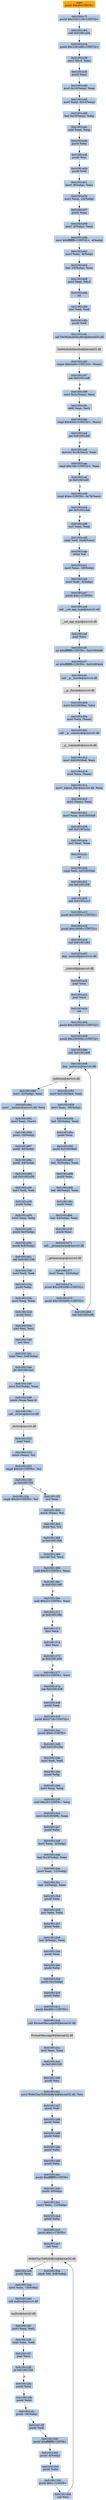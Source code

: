 digraph G {
node[shape=rectangle,style=filled,fillcolor=lightsteelblue,color=lightsteelblue]
bgcolor="transparent"
a0x01001c7dpushl_0x28UINT8[label="start\npushl $0x28<UINT8>",color="lightgrey",fillcolor="orange"];
a0x01001c7fpushl_0x1001118UINT32[label="0x01001c7f\npushl $0x1001118<UINT32>"];
a0x01001c84call_0x01001e34[label="0x01001c84\ncall 0x01001e34"];
a0x01001e34pushl_0x1001e86UINT32[label="0x01001e34\npushl $0x1001e86<UINT32>"];
a0x01001e39movl_fs_0_eax[label="0x01001e39\nmovl %fs:0, %eax"];
a0x01001e3fpushl_eax[label="0x01001e3f\npushl %eax"];
a0x01001e40movl_0x10esp__eax[label="0x01001e40\nmovl 0x10(%esp), %eax"];
a0x01001e44movl_ebp_0x10esp_[label="0x01001e44\nmovl %ebp, 0x10(%esp)"];
a0x01001e48leal_0x10esp__ebp[label="0x01001e48\nleal 0x10(%esp), %ebp"];
a0x01001e4csubl_eax_esp[label="0x01001e4c\nsubl %eax, %esp"];
a0x01001e4epushl_ebx[label="0x01001e4e\npushl %ebx"];
a0x01001e4fpushl_esi[label="0x01001e4f\npushl %esi"];
a0x01001e50pushl_edi[label="0x01001e50\npushl %edi"];
a0x01001e51movl__8ebp__eax[label="0x01001e51\nmovl -8(%ebp), %eax"];
a0x01001e54movl_esp__24ebp_[label="0x01001e54\nmovl %esp, -24(%ebp)"];
a0x01001e57pushl_eax[label="0x01001e57\npushl %eax"];
a0x01001e58movl__4ebp__eax[label="0x01001e58\nmovl -4(%ebp), %eax"];
a0x01001e5bmovl_0xffffffffUINT32__4ebp_[label="0x01001e5b\nmovl $0xffffffff<UINT32>, -4(%ebp)"];
a0x01001e62movl_eax__8ebp_[label="0x01001e62\nmovl %eax, -8(%ebp)"];
a0x01001e65leal__16ebp__eax[label="0x01001e65\nleal -16(%ebp), %eax"];
a0x01001e68movl_eax_fs_0[label="0x01001e68\nmovl %eax, %fs:0"];
a0x01001e6eret[label="0x01001e6e\nret"];
a0x01001c89xorl_edi_edi[label="0x01001c89\nxorl %edi, %edi"];
a0x01001c8bpushl_edi[label="0x01001c8b\npushl %edi"];
a0x01001c8ccall_GetModuleHandleA_kernel32_dll[label="0x01001c8c\ncall GetModuleHandleA@kernel32.dll"];
GetModuleHandleA_kernel32_dll[label="GetModuleHandleA@kernel32.dll",color="lightgrey",fillcolor="lightgrey"];
a0x01001c92cmpw_0x5a4dUINT16_eax_[label="0x01001c92\ncmpw $0x5a4d<UINT16>, (%eax)"];
a0x01001c97jne_0x01001cb8[label="0x01001c97\njne 0x01001cb8"];
a0x01001c99movl_0x3ceax__ecx[label="0x01001c99\nmovl 0x3c(%eax), %ecx"];
a0x01001c9caddl_eax_ecx[label="0x01001c9c\naddl %eax, %ecx"];
a0x01001c9ecmpl_0x4550UINT32_ecx_[label="0x01001c9e\ncmpl $0x4550<UINT32>, (%ecx)"];
a0x01001ca4jne_0x01001cb8[label="0x01001ca4\njne 0x01001cb8"];
a0x01001ca6movzwl_0x18ecx__eax[label="0x01001ca6\nmovzwl 0x18(%ecx), %eax"];
a0x01001caacmpl_0x10bUINT32_eax[label="0x01001caa\ncmpl $0x10b<UINT32>, %eax"];
a0x01001cafje_0x01001cd0[label="0x01001caf\nje 0x01001cd0"];
a0x01001cd0cmpl_0xeUINT8_0x74ecx_[label="0x01001cd0\ncmpl $0xe<UINT8>, 0x74(%ecx)"];
a0x01001cd4jbe_0x01001cb8[label="0x01001cd4\njbe 0x01001cb8"];
a0x01001cd6xorl_eax_eax[label="0x01001cd6\nxorl %eax, %eax"];
a0x01001cd8cmpl_edi_0xe8ecx_[label="0x01001cd8\ncmpl %edi, 0xe8(%ecx)"];
a0x01001cdesetne_al[label="0x01001cde\nsetne %al"];
a0x01001ce1movl_eax__28ebp_[label="0x01001ce1\nmovl %eax, -28(%ebp)"];
a0x01001ce4movl_edi__4ebp_[label="0x01001ce4\nmovl %edi, -4(%ebp)"];
a0x01001ce7pushl_0x1UINT8[label="0x01001ce7\npushl $0x1<UINT8>"];
a0x01001ce9call___set_app_type_msvcrt_dll[label="0x01001ce9\ncall __set_app_type@msvcrt.dll"];
a__set_app_type_msvcrt_dll[label="__set_app_type@msvcrt.dll",color="lightgrey",fillcolor="lightgrey"];
a0x01001cefpopl_ecx[label="0x01001cef\npopl %ecx"];
a0x01001cf0orl_0xffffffffUINT8_0x01005440[label="0x01001cf0\norl $0xffffffff<UINT8>, 0x01005440"];
a0x01001cf7orl_0xffffffffUINT8_0x01005444[label="0x01001cf7\norl $0xffffffff<UINT8>, 0x01005444"];
a0x01001cfecall___p__fmode_msvcrt_dll[label="0x01001cfe\ncall __p__fmode@msvcrt.dll"];
a__p__fmode_msvcrt_dll[label="__p__fmode@msvcrt.dll",color="lightgrey",fillcolor="lightgrey"];
a0x01001d04movl_0x010039ec_ecx[label="0x01001d04\nmovl 0x010039ec, %ecx"];
a0x01001d0amovl_ecx_eax_[label="0x01001d0a\nmovl %ecx, (%eax)"];
a0x01001d0ccall___p__commode_msvcrt_dll[label="0x01001d0c\ncall __p__commode@msvcrt.dll"];
a__p__commode_msvcrt_dll[label="__p__commode@msvcrt.dll",color="lightgrey",fillcolor="lightgrey"];
a0x01001d12movl_0x010039e8_ecx[label="0x01001d12\nmovl 0x010039e8, %ecx"];
a0x01001d18movl_ecx_eax_[label="0x01001d18\nmovl %ecx, (%eax)"];
a0x01001d1amovl__adjust_fdiv_msvcrt_dll_eax[label="0x01001d1a\nmovl _adjust_fdiv@msvcrt.dll, %eax"];
a0x01001d1fmovl_eax__eax[label="0x01001d1f\nmovl (%eax), %eax"];
a0x01001d21movl_eax_0x01005448[label="0x01001d21\nmovl %eax, 0x01005448"];
a0x01001d26call_0x01001e2a[label="0x01001d26\ncall 0x01001e2a"];
a0x01001e2axorl_eax_eax[label="0x01001e2a\nxorl %eax, %eax"];
a0x01001e2cret[label="0x01001e2c\nret"];
a0x01001d2bcmpl_edi_0x010030a0[label="0x01001d2b\ncmpl %edi, 0x010030a0"];
a0x01001d31jne_0x01001d3f[label="0x01001d31\njne 0x01001d3f"];
a0x01001d3fcall_0x01001e13[label="0x01001d3f\ncall 0x01001e13"];
a0x01001e13pushl_0x30000UINT32[label="0x01001e13\npushl $0x30000<UINT32>"];
a0x01001e18pushl_0x10000UINT32[label="0x01001e18\npushl $0x10000<UINT32>"];
a0x01001e1dcall_0x01001e92[label="0x01001e1d\ncall 0x01001e92"];
a0x01001e92jmp__controlfp_msvcrt_dll[label="0x01001e92\njmp _controlfp@msvcrt.dll"];
a_controlfp_msvcrt_dll[label="_controlfp@msvcrt.dll",color="lightgrey",fillcolor="lightgrey"];
a0x01001e22popl_ecx[label="0x01001e22\npopl %ecx"];
a0x01001e23popl_ecx[label="0x01001e23\npopl %ecx"];
a0x01001e24ret[label="0x01001e24\nret"];
a0x01001d44pushl_0x1003010UINT32[label="0x01001d44\npushl $0x1003010<UINT32>"];
a0x01001d49pushl_0x100300cUINT32[label="0x01001d49\npushl $0x100300c<UINT32>"];
a0x01001d4ecall_0x01001e08[label="0x01001d4e\ncall 0x01001e08"];
a0x01001e08jmp__initterm_msvcrt_dll[label="0x01001e08\njmp _initterm@msvcrt.dll"];
a_initterm_msvcrt_dll[label="_initterm@msvcrt.dll",color="lightgrey",fillcolor="lightgrey"];
a0x01001d53movl_0x010039e4_eax[label="0x01001d53\nmovl 0x010039e4, %eax"];
a0x01001d58movl_eax__36ebp_[label="0x01001d58\nmovl %eax, -36(%ebp)"];
a0x01001d5bleal__36ebp__eax[label="0x01001d5b\nleal -36(%ebp), %eax"];
a0x01001d5epushl_eax[label="0x01001d5e\npushl %eax"];
a0x01001d5fpushl_0x010039e0[label="0x01001d5f\npushl 0x010039e0"];
a0x01001d65leal__32ebp__eax[label="0x01001d65\nleal -32(%ebp), %eax"];
a0x01001d68pushl_eax[label="0x01001d68\npushl %eax"];
a0x01001d69leal__40ebp__eax[label="0x01001d69\nleal -40(%ebp), %eax"];
a0x01001d6cpushl_eax[label="0x01001d6c\npushl %eax"];
a0x01001d6dleal__44ebp__eax[label="0x01001d6d\nleal -44(%ebp), %eax"];
a0x01001d70pushl_eax[label="0x01001d70\npushl %eax"];
a0x01001d71call___getmainargs_msvcrt_dll[label="0x01001d71\ncall __getmainargs@msvcrt.dll"];
a__getmainargs_msvcrt_dll[label="__getmainargs@msvcrt.dll",color="lightgrey",fillcolor="lightgrey"];
a0x01001d77movl_eax__52ebp_[label="0x01001d77\nmovl %eax, -52(%ebp)"];
a0x01001d7apushl_0x1003008UINT32[label="0x01001d7a\npushl $0x1003008<UINT32>"];
a0x01001d7fpushl_0x1003000UINT32[label="0x01001d7f\npushl $0x1003000<UINT32>"];
a0x01001d84call_0x01001e08[label="0x01001d84\ncall 0x01001e08"];
a0x01001d89movl__32ebp__eax[label="0x01001d89\nmovl -32(%ebp), %eax"];
a0x01001d8cmovl___initenv_msvcrt_dll_ecx[label="0x01001d8c\nmovl __initenv@msvcrt.dll, %ecx"];
a0x01001d92movl_eax_ecx_[label="0x01001d92\nmovl %eax, (%ecx)"];
a0x01001d94pushl__32ebp_[label="0x01001d94\npushl -32(%ebp)"];
a0x01001d97pushl__40ebp_[label="0x01001d97\npushl -40(%ebp)"];
a0x01001d9apushl__44ebp_[label="0x01001d9a\npushl -44(%ebp)"];
a0x01001d9dcall_0x01001a56[label="0x01001d9d\ncall 0x01001a56"];
a0x01001a56movl_edi_edi[label="0x01001a56\nmovl %edi, %edi"];
a0x01001a58pushl_ebp[label="0x01001a58\npushl %ebp"];
a0x01001a59movl_esp_ebp[label="0x01001a59\nmovl %esp, %ebp"];
a0x01001a5bpushl_0xcebp_[label="0x01001a5b\npushl 0xc(%ebp)"];
a0x01001a5epushl_0x8ebp_[label="0x01001a5e\npushl 0x8(%ebp)"];
a0x01001a61call_0x01001338[label="0x01001a61\ncall 0x01001338"];
a0x01001338movl_edi_edi[label="0x01001338\nmovl %edi, %edi"];
a0x0100133apushl_ebp[label="0x0100133a\npushl %ebp"];
a0x0100133bmovl_esp_ebp[label="0x0100133b\nmovl %esp, %ebp"];
a0x0100133dpushl_esi[label="0x0100133d\npushl %esi"];
a0x0100133exorl_esi_esi[label="0x0100133e\nxorl %esi, %esi"];
a0x01001340incl_esi[label="0x01001340\nincl %esi"];
a0x01001341cmpl_esi_0x8ebp_[label="0x01001341\ncmpl %esi, 0x8(%ebp)"];
a0x01001344jle_0x010013a1[label="0x01001344\njle 0x010013a1"];
a0x01001346movl_0xcebp__eax[label="0x01001346\nmovl 0xc(%ebp), %eax"];
a0x01001349pushl_eaxesi4_[label="0x01001349\npushl (%eax,%esi,4)"];
a0x0100134ccall__strlwr_msvcrt_dll[label="0x0100134c\ncall _strlwr@msvcrt.dll"];
a_strlwr_msvcrt_dll[label="_strlwr@msvcrt.dll",color="lightgrey",fillcolor="lightgrey"];
a0x01001352popl_ecx[label="0x01001352\npopl %ecx"];
a0x01001353movb_eax__cl[label="0x01001353\nmovb (%eax), %cl"];
a0x01001355cmpb_0x2dUINT8_cl[label="0x01001355\ncmpb $0x2d<UINT8>, %cl"];
a0x01001358je_0x0100135f[label="0x01001358\nje 0x0100135f"];
a0x0100135acmpb_0x2fUINT8_cl[label="0x0100135a\ncmpb $0x2f<UINT8>, %cl"];
a0x0100135fincl_eax[label="0x0100135f\nincl %eax"];
a0x01001360movb_eax__cl[label="0x01001360\nmovb (%eax), %cl"];
a0x01001362testb_cl_cl[label="0x01001362\ntestb %cl, %cl"];
a0x01001364je_0x010013b8[label="0x01001364\nje 0x010013b8"];
a0x01001366movsbl_cl_ecx[label="0x01001366\nmovsbl %cl, %ecx"];
a0x01001369subl_0x3fUINT8_ecx[label="0x01001369\nsubl $0x3f<UINT8>, %ecx"];
a0x0100136cje_0x010013d8[label="0x0100136c\nje 0x010013d8"];
a0x0100136esubl_0x22UINT8_ecx[label="0x0100136e\nsubl $0x22<UINT8>, %ecx"];
a0x01001371je_0x0100138e[label="0x01001371\nje 0x0100138e"];
a0x01001373decl_ecx[label="0x01001373\ndecl %ecx"];
a0x01001374decl_ecx[label="0x01001374\ndecl %ecx"];
a0x01001375je_0x01001385[label="0x01001375\nje 0x01001385"];
a0x01001377subl_0x10UINT8_ecx[label="0x01001377\nsubl $0x10<UINT8>, %ecx"];
a0x0100137ajne_0x010013c8[label="0x0100137a\njne 0x010013c8"];
a0x010013c8pushl_eax[label="0x010013c8\npushl %eax"];
a0x010013c9pushl_0x2718UINT32[label="0x010013c9\npushl $0x2718<UINT32>"];
a0x010013cepushl_0x0UINT8[label="0x010013ce\npushl $0x0<UINT8>"];
a0x010013d0call_0x0100129a[label="0x010013d0\ncall 0x0100129a"];
a0x0100129amovl_edi_edi[label="0x0100129a\nmovl %edi, %edi"];
a0x0100129cpushl_ebp[label="0x0100129c\npushl %ebp"];
a0x0100129dmovl_esp_ebp[label="0x0100129d\nmovl %esp, %ebp"];
a0x0100129fsubl_0x10UINT8_esp[label="0x0100129f\nsubl $0x10<UINT8>, %esp"];
a0x010012a2movl_0x0100309c_eax[label="0x010012a2\nmovl 0x0100309c, %eax"];
a0x010012a7pushl_ebx[label="0x010012a7\npushl %ebx"];
a0x010012a8movl_eax__4ebp_[label="0x010012a8\nmovl %eax, -4(%ebp)"];
a0x010012ableal_0x10ebp__eax[label="0x010012ab\nleal 0x10(%ebp), %eax"];
a0x010012aemovl_eax__12ebp_[label="0x010012ae\nmovl %eax, -12(%ebp)"];
a0x010012b1leal__12ebp__eax[label="0x010012b1\nleal -12(%ebp), %eax"];
a0x010012b4pushl_eax[label="0x010012b4\npushl %eax"];
a0x010012b5xorl_ebx_ebx[label="0x010012b5\nxorl %ebx, %ebx"];
a0x010012b7pushl_ebx[label="0x010012b7\npushl %ebx"];
a0x010012b8leal__8ebp__eax[label="0x010012b8\nleal -8(%ebp), %eax"];
a0x010012bbpushl_eax[label="0x010012bb\npushl %eax"];
a0x010012bcpushl_ebx[label="0x010012bc\npushl %ebx"];
a0x010012bdpushl_0xcebp_[label="0x010012bd\npushl 0xc(%ebp)"];
a0x010012c0pushl_ebx[label="0x010012c0\npushl %ebx"];
a0x010012c1pushl_0x900UINT32[label="0x010012c1\npushl $0x900<UINT32>"];
a0x010012c6call_FormatMessageW_kernel32_dll[label="0x010012c6\ncall FormatMessageW@kernel32.dll"];
FormatMessageW_kernel32_dll[label="FormatMessageW@kernel32.dll",color="lightgrey",fillcolor="lightgrey"];
a0x010012cctestl_eax_eax[label="0x010012cc\ntestl %eax, %eax"];
a0x010012ceje_0x01001328[label="0x010012ce\nje 0x01001328"];
a0x010012d0pushl_esi[label="0x010012d0\npushl %esi"];
a0x010012d1movl_WideCharToMultiByte_kernel32_dll_esi[label="0x010012d1\nmovl WideCharToMultiByte@kernel32.dll, %esi"];
a0x010012d7pushl_edi[label="0x010012d7\npushl %edi"];
a0x010012d8pushl_ebx[label="0x010012d8\npushl %ebx"];
a0x010012d9pushl_ebx[label="0x010012d9\npushl %ebx"];
a0x010012dapushl_ebx[label="0x010012da\npushl %ebx"];
a0x010012dbpushl_ebx[label="0x010012db\npushl %ebx"];
a0x010012dcpushl_0xffffffffUINT8[label="0x010012dc\npushl $0xffffffff<UINT8>"];
a0x010012depushl__8ebp_[label="0x010012de\npushl -8(%ebp)"];
a0x010012e1movl_ebx__12ebp_[label="0x010012e1\nmovl %ebx, -12(%ebp)"];
a0x010012e4pushl_ebx[label="0x010012e4\npushl %ebx"];
a0x010012e5pushl_0x1UINT8[label="0x010012e5\npushl $0x1<UINT8>"];
a0x010012e7call_esi[label="0x010012e7\ncall %esi"];
WideCharToMultiByte_kernel32_dll[label="WideCharToMultiByte@kernel32.dll",color="lightgrey",fillcolor="lightgrey"];
a0x010012e9pushl_eax[label="0x010012e9\npushl %eax"];
a0x010012eamovl_eax__16ebp_[label="0x010012ea\nmovl %eax, -16(%ebp)"];
a0x010012edcall_malloc_msvcrt_dll[label="0x010012ed\ncall malloc@msvcrt.dll"];
malloc_msvcrt_dll[label="malloc@msvcrt.dll",color="lightgrey",fillcolor="lightgrey"];
a0x010012f3movl_eax_edi[label="0x010012f3\nmovl %eax, %edi"];
a0x010012f5cmpl_ebx_edi[label="0x010012f5\ncmpl %ebx, %edi"];
a0x010012f7popl_ecx[label="0x010012f7\npopl %ecx"];
a0x010012f8je_0x01001326[label="0x010012f8\nje 0x01001326"];
a0x010012fapushl_ebx[label="0x010012fa\npushl %ebx"];
a0x010012fbpushl_ebx[label="0x010012fb\npushl %ebx"];
a0x010012fcpushl__16ebp_[label="0x010012fc\npushl -16(%ebp)"];
a0x010012ffpushl_edi[label="0x010012ff\npushl %edi"];
a0x01001300pushl_0xffffffffUINT8[label="0x01001300\npushl $0xffffffff<UINT8>"];
a0x01001302pushl__8ebp_[label="0x01001302\npushl -8(%ebp)"];
a0x01001305pushl_ebx[label="0x01001305\npushl %ebx"];
a0x01001306pushl_0x1UINT8[label="0x01001306\npushl $0x1<UINT8>"];
a0x01001308call_esi[label="0x01001308\ncall %esi"];
a0x0100130acmpb_bl_0x8ebp_[label="0x0100130a\ncmpb %bl, 0x8(%ebp)"];
a0x01001c7dpushl_0x28UINT8 -> a0x01001c7fpushl_0x1001118UINT32 [color="#000000"];
a0x01001c7fpushl_0x1001118UINT32 -> a0x01001c84call_0x01001e34 [color="#000000"];
a0x01001c84call_0x01001e34 -> a0x01001e34pushl_0x1001e86UINT32 [color="#000000"];
a0x01001e34pushl_0x1001e86UINT32 -> a0x01001e39movl_fs_0_eax [color="#000000"];
a0x01001e39movl_fs_0_eax -> a0x01001e3fpushl_eax [color="#000000"];
a0x01001e3fpushl_eax -> a0x01001e40movl_0x10esp__eax [color="#000000"];
a0x01001e40movl_0x10esp__eax -> a0x01001e44movl_ebp_0x10esp_ [color="#000000"];
a0x01001e44movl_ebp_0x10esp_ -> a0x01001e48leal_0x10esp__ebp [color="#000000"];
a0x01001e48leal_0x10esp__ebp -> a0x01001e4csubl_eax_esp [color="#000000"];
a0x01001e4csubl_eax_esp -> a0x01001e4epushl_ebx [color="#000000"];
a0x01001e4epushl_ebx -> a0x01001e4fpushl_esi [color="#000000"];
a0x01001e4fpushl_esi -> a0x01001e50pushl_edi [color="#000000"];
a0x01001e50pushl_edi -> a0x01001e51movl__8ebp__eax [color="#000000"];
a0x01001e51movl__8ebp__eax -> a0x01001e54movl_esp__24ebp_ [color="#000000"];
a0x01001e54movl_esp__24ebp_ -> a0x01001e57pushl_eax [color="#000000"];
a0x01001e57pushl_eax -> a0x01001e58movl__4ebp__eax [color="#000000"];
a0x01001e58movl__4ebp__eax -> a0x01001e5bmovl_0xffffffffUINT32__4ebp_ [color="#000000"];
a0x01001e5bmovl_0xffffffffUINT32__4ebp_ -> a0x01001e62movl_eax__8ebp_ [color="#000000"];
a0x01001e62movl_eax__8ebp_ -> a0x01001e65leal__16ebp__eax [color="#000000"];
a0x01001e65leal__16ebp__eax -> a0x01001e68movl_eax_fs_0 [color="#000000"];
a0x01001e68movl_eax_fs_0 -> a0x01001e6eret [color="#000000"];
a0x01001e6eret -> a0x01001c89xorl_edi_edi [color="#000000"];
a0x01001c89xorl_edi_edi -> a0x01001c8bpushl_edi [color="#000000"];
a0x01001c8bpushl_edi -> a0x01001c8ccall_GetModuleHandleA_kernel32_dll [color="#000000"];
a0x01001c8ccall_GetModuleHandleA_kernel32_dll -> GetModuleHandleA_kernel32_dll [color="#000000"];
GetModuleHandleA_kernel32_dll -> a0x01001c92cmpw_0x5a4dUINT16_eax_ [color="#000000"];
a0x01001c92cmpw_0x5a4dUINT16_eax_ -> a0x01001c97jne_0x01001cb8 [color="#000000"];
a0x01001c97jne_0x01001cb8 -> a0x01001c99movl_0x3ceax__ecx [color="#000000",label="F"];
a0x01001c99movl_0x3ceax__ecx -> a0x01001c9caddl_eax_ecx [color="#000000"];
a0x01001c9caddl_eax_ecx -> a0x01001c9ecmpl_0x4550UINT32_ecx_ [color="#000000"];
a0x01001c9ecmpl_0x4550UINT32_ecx_ -> a0x01001ca4jne_0x01001cb8 [color="#000000"];
a0x01001ca4jne_0x01001cb8 -> a0x01001ca6movzwl_0x18ecx__eax [color="#000000",label="F"];
a0x01001ca6movzwl_0x18ecx__eax -> a0x01001caacmpl_0x10bUINT32_eax [color="#000000"];
a0x01001caacmpl_0x10bUINT32_eax -> a0x01001cafje_0x01001cd0 [color="#000000"];
a0x01001cafje_0x01001cd0 -> a0x01001cd0cmpl_0xeUINT8_0x74ecx_ [color="#000000",label="T"];
a0x01001cd0cmpl_0xeUINT8_0x74ecx_ -> a0x01001cd4jbe_0x01001cb8 [color="#000000"];
a0x01001cd4jbe_0x01001cb8 -> a0x01001cd6xorl_eax_eax [color="#000000",label="F"];
a0x01001cd6xorl_eax_eax -> a0x01001cd8cmpl_edi_0xe8ecx_ [color="#000000"];
a0x01001cd8cmpl_edi_0xe8ecx_ -> a0x01001cdesetne_al [color="#000000"];
a0x01001cdesetne_al -> a0x01001ce1movl_eax__28ebp_ [color="#000000"];
a0x01001ce1movl_eax__28ebp_ -> a0x01001ce4movl_edi__4ebp_ [color="#000000"];
a0x01001ce4movl_edi__4ebp_ -> a0x01001ce7pushl_0x1UINT8 [color="#000000"];
a0x01001ce7pushl_0x1UINT8 -> a0x01001ce9call___set_app_type_msvcrt_dll [color="#000000"];
a0x01001ce9call___set_app_type_msvcrt_dll -> a__set_app_type_msvcrt_dll [color="#000000"];
a__set_app_type_msvcrt_dll -> a0x01001cefpopl_ecx [color="#000000"];
a0x01001cefpopl_ecx -> a0x01001cf0orl_0xffffffffUINT8_0x01005440 [color="#000000"];
a0x01001cf0orl_0xffffffffUINT8_0x01005440 -> a0x01001cf7orl_0xffffffffUINT8_0x01005444 [color="#000000"];
a0x01001cf7orl_0xffffffffUINT8_0x01005444 -> a0x01001cfecall___p__fmode_msvcrt_dll [color="#000000"];
a0x01001cfecall___p__fmode_msvcrt_dll -> a__p__fmode_msvcrt_dll [color="#000000"];
a__p__fmode_msvcrt_dll -> a0x01001d04movl_0x010039ec_ecx [color="#000000"];
a0x01001d04movl_0x010039ec_ecx -> a0x01001d0amovl_ecx_eax_ [color="#000000"];
a0x01001d0amovl_ecx_eax_ -> a0x01001d0ccall___p__commode_msvcrt_dll [color="#000000"];
a0x01001d0ccall___p__commode_msvcrt_dll -> a__p__commode_msvcrt_dll [color="#000000"];
a__p__commode_msvcrt_dll -> a0x01001d12movl_0x010039e8_ecx [color="#000000"];
a0x01001d12movl_0x010039e8_ecx -> a0x01001d18movl_ecx_eax_ [color="#000000"];
a0x01001d18movl_ecx_eax_ -> a0x01001d1amovl__adjust_fdiv_msvcrt_dll_eax [color="#000000"];
a0x01001d1amovl__adjust_fdiv_msvcrt_dll_eax -> a0x01001d1fmovl_eax__eax [color="#000000"];
a0x01001d1fmovl_eax__eax -> a0x01001d21movl_eax_0x01005448 [color="#000000"];
a0x01001d21movl_eax_0x01005448 -> a0x01001d26call_0x01001e2a [color="#000000"];
a0x01001d26call_0x01001e2a -> a0x01001e2axorl_eax_eax [color="#000000"];
a0x01001e2axorl_eax_eax -> a0x01001e2cret [color="#000000"];
a0x01001e2cret -> a0x01001d2bcmpl_edi_0x010030a0 [color="#000000"];
a0x01001d2bcmpl_edi_0x010030a0 -> a0x01001d31jne_0x01001d3f [color="#000000"];
a0x01001d31jne_0x01001d3f -> a0x01001d3fcall_0x01001e13 [color="#000000",label="T"];
a0x01001d3fcall_0x01001e13 -> a0x01001e13pushl_0x30000UINT32 [color="#000000"];
a0x01001e13pushl_0x30000UINT32 -> a0x01001e18pushl_0x10000UINT32 [color="#000000"];
a0x01001e18pushl_0x10000UINT32 -> a0x01001e1dcall_0x01001e92 [color="#000000"];
a0x01001e1dcall_0x01001e92 -> a0x01001e92jmp__controlfp_msvcrt_dll [color="#000000"];
a0x01001e92jmp__controlfp_msvcrt_dll -> a_controlfp_msvcrt_dll [color="#000000"];
a_controlfp_msvcrt_dll -> a0x01001e22popl_ecx [color="#000000"];
a0x01001e22popl_ecx -> a0x01001e23popl_ecx [color="#000000"];
a0x01001e23popl_ecx -> a0x01001e24ret [color="#000000"];
a0x01001e24ret -> a0x01001d44pushl_0x1003010UINT32 [color="#000000"];
a0x01001d44pushl_0x1003010UINT32 -> a0x01001d49pushl_0x100300cUINT32 [color="#000000"];
a0x01001d49pushl_0x100300cUINT32 -> a0x01001d4ecall_0x01001e08 [color="#000000"];
a0x01001d4ecall_0x01001e08 -> a0x01001e08jmp__initterm_msvcrt_dll [color="#000000"];
a0x01001e08jmp__initterm_msvcrt_dll -> a_initterm_msvcrt_dll [color="#000000"];
a_initterm_msvcrt_dll -> a0x01001d53movl_0x010039e4_eax [color="#000000"];
a0x01001d53movl_0x010039e4_eax -> a0x01001d58movl_eax__36ebp_ [color="#000000"];
a0x01001d58movl_eax__36ebp_ -> a0x01001d5bleal__36ebp__eax [color="#000000"];
a0x01001d5bleal__36ebp__eax -> a0x01001d5epushl_eax [color="#000000"];
a0x01001d5epushl_eax -> a0x01001d5fpushl_0x010039e0 [color="#000000"];
a0x01001d5fpushl_0x010039e0 -> a0x01001d65leal__32ebp__eax [color="#000000"];
a0x01001d65leal__32ebp__eax -> a0x01001d68pushl_eax [color="#000000"];
a0x01001d68pushl_eax -> a0x01001d69leal__40ebp__eax [color="#000000"];
a0x01001d69leal__40ebp__eax -> a0x01001d6cpushl_eax [color="#000000"];
a0x01001d6cpushl_eax -> a0x01001d6dleal__44ebp__eax [color="#000000"];
a0x01001d6dleal__44ebp__eax -> a0x01001d70pushl_eax [color="#000000"];
a0x01001d70pushl_eax -> a0x01001d71call___getmainargs_msvcrt_dll [color="#000000"];
a0x01001d71call___getmainargs_msvcrt_dll -> a__getmainargs_msvcrt_dll [color="#000000"];
a__getmainargs_msvcrt_dll -> a0x01001d77movl_eax__52ebp_ [color="#000000"];
a0x01001d77movl_eax__52ebp_ -> a0x01001d7apushl_0x1003008UINT32 [color="#000000"];
a0x01001d7apushl_0x1003008UINT32 -> a0x01001d7fpushl_0x1003000UINT32 [color="#000000"];
a0x01001d7fpushl_0x1003000UINT32 -> a0x01001d84call_0x01001e08 [color="#000000"];
a0x01001d84call_0x01001e08 -> a0x01001e08jmp__initterm_msvcrt_dll [color="#000000"];
a_initterm_msvcrt_dll -> a0x01001d89movl__32ebp__eax [color="#000000"];
a0x01001d89movl__32ebp__eax -> a0x01001d8cmovl___initenv_msvcrt_dll_ecx [color="#000000"];
a0x01001d8cmovl___initenv_msvcrt_dll_ecx -> a0x01001d92movl_eax_ecx_ [color="#000000"];
a0x01001d92movl_eax_ecx_ -> a0x01001d94pushl__32ebp_ [color="#000000"];
a0x01001d94pushl__32ebp_ -> a0x01001d97pushl__40ebp_ [color="#000000"];
a0x01001d97pushl__40ebp_ -> a0x01001d9apushl__44ebp_ [color="#000000"];
a0x01001d9apushl__44ebp_ -> a0x01001d9dcall_0x01001a56 [color="#000000"];
a0x01001d9dcall_0x01001a56 -> a0x01001a56movl_edi_edi [color="#000000"];
a0x01001a56movl_edi_edi -> a0x01001a58pushl_ebp [color="#000000"];
a0x01001a58pushl_ebp -> a0x01001a59movl_esp_ebp [color="#000000"];
a0x01001a59movl_esp_ebp -> a0x01001a5bpushl_0xcebp_ [color="#000000"];
a0x01001a5bpushl_0xcebp_ -> a0x01001a5epushl_0x8ebp_ [color="#000000"];
a0x01001a5epushl_0x8ebp_ -> a0x01001a61call_0x01001338 [color="#000000"];
a0x01001a61call_0x01001338 -> a0x01001338movl_edi_edi [color="#000000"];
a0x01001338movl_edi_edi -> a0x0100133apushl_ebp [color="#000000"];
a0x0100133apushl_ebp -> a0x0100133bmovl_esp_ebp [color="#000000"];
a0x0100133bmovl_esp_ebp -> a0x0100133dpushl_esi [color="#000000"];
a0x0100133dpushl_esi -> a0x0100133exorl_esi_esi [color="#000000"];
a0x0100133exorl_esi_esi -> a0x01001340incl_esi [color="#000000"];
a0x01001340incl_esi -> a0x01001341cmpl_esi_0x8ebp_ [color="#000000"];
a0x01001341cmpl_esi_0x8ebp_ -> a0x01001344jle_0x010013a1 [color="#000000"];
a0x01001344jle_0x010013a1 -> a0x01001346movl_0xcebp__eax [color="#000000",label="F"];
a0x01001346movl_0xcebp__eax -> a0x01001349pushl_eaxesi4_ [color="#000000"];
a0x01001349pushl_eaxesi4_ -> a0x0100134ccall__strlwr_msvcrt_dll [color="#000000"];
a0x0100134ccall__strlwr_msvcrt_dll -> a_strlwr_msvcrt_dll [color="#000000"];
a_strlwr_msvcrt_dll -> a0x01001352popl_ecx [color="#000000"];
a0x01001352popl_ecx -> a0x01001353movb_eax__cl [color="#000000"];
a0x01001353movb_eax__cl -> a0x01001355cmpb_0x2dUINT8_cl [color="#000000"];
a0x01001355cmpb_0x2dUINT8_cl -> a0x01001358je_0x0100135f [color="#000000"];
a0x01001358je_0x0100135f -> a0x0100135acmpb_0x2fUINT8_cl [color="#000000",label="F"];
a0x01001358je_0x0100135f -> a0x0100135fincl_eax [color="#000000",label="T"];
a0x0100135fincl_eax -> a0x01001360movb_eax__cl [color="#000000"];
a0x01001360movb_eax__cl -> a0x01001362testb_cl_cl [color="#000000"];
a0x01001362testb_cl_cl -> a0x01001364je_0x010013b8 [color="#000000"];
a0x01001364je_0x010013b8 -> a0x01001366movsbl_cl_ecx [color="#000000",label="F"];
a0x01001366movsbl_cl_ecx -> a0x01001369subl_0x3fUINT8_ecx [color="#000000"];
a0x01001369subl_0x3fUINT8_ecx -> a0x0100136cje_0x010013d8 [color="#000000"];
a0x0100136cje_0x010013d8 -> a0x0100136esubl_0x22UINT8_ecx [color="#000000",label="F"];
a0x0100136esubl_0x22UINT8_ecx -> a0x01001371je_0x0100138e [color="#000000"];
a0x01001371je_0x0100138e -> a0x01001373decl_ecx [color="#000000",label="F"];
a0x01001373decl_ecx -> a0x01001374decl_ecx [color="#000000"];
a0x01001374decl_ecx -> a0x01001375je_0x01001385 [color="#000000"];
a0x01001375je_0x01001385 -> a0x01001377subl_0x10UINT8_ecx [color="#000000",label="F"];
a0x01001377subl_0x10UINT8_ecx -> a0x0100137ajne_0x010013c8 [color="#000000"];
a0x0100137ajne_0x010013c8 -> a0x010013c8pushl_eax [color="#000000",label="T"];
a0x010013c8pushl_eax -> a0x010013c9pushl_0x2718UINT32 [color="#000000"];
a0x010013c9pushl_0x2718UINT32 -> a0x010013cepushl_0x0UINT8 [color="#000000"];
a0x010013cepushl_0x0UINT8 -> a0x010013d0call_0x0100129a [color="#000000"];
a0x010013d0call_0x0100129a -> a0x0100129amovl_edi_edi [color="#000000"];
a0x0100129amovl_edi_edi -> a0x0100129cpushl_ebp [color="#000000"];
a0x0100129cpushl_ebp -> a0x0100129dmovl_esp_ebp [color="#000000"];
a0x0100129dmovl_esp_ebp -> a0x0100129fsubl_0x10UINT8_esp [color="#000000"];
a0x0100129fsubl_0x10UINT8_esp -> a0x010012a2movl_0x0100309c_eax [color="#000000"];
a0x010012a2movl_0x0100309c_eax -> a0x010012a7pushl_ebx [color="#000000"];
a0x010012a7pushl_ebx -> a0x010012a8movl_eax__4ebp_ [color="#000000"];
a0x010012a8movl_eax__4ebp_ -> a0x010012ableal_0x10ebp__eax [color="#000000"];
a0x010012ableal_0x10ebp__eax -> a0x010012aemovl_eax__12ebp_ [color="#000000"];
a0x010012aemovl_eax__12ebp_ -> a0x010012b1leal__12ebp__eax [color="#000000"];
a0x010012b1leal__12ebp__eax -> a0x010012b4pushl_eax [color="#000000"];
a0x010012b4pushl_eax -> a0x010012b5xorl_ebx_ebx [color="#000000"];
a0x010012b5xorl_ebx_ebx -> a0x010012b7pushl_ebx [color="#000000"];
a0x010012b7pushl_ebx -> a0x010012b8leal__8ebp__eax [color="#000000"];
a0x010012b8leal__8ebp__eax -> a0x010012bbpushl_eax [color="#000000"];
a0x010012bbpushl_eax -> a0x010012bcpushl_ebx [color="#000000"];
a0x010012bcpushl_ebx -> a0x010012bdpushl_0xcebp_ [color="#000000"];
a0x010012bdpushl_0xcebp_ -> a0x010012c0pushl_ebx [color="#000000"];
a0x010012c0pushl_ebx -> a0x010012c1pushl_0x900UINT32 [color="#000000"];
a0x010012c1pushl_0x900UINT32 -> a0x010012c6call_FormatMessageW_kernel32_dll [color="#000000"];
a0x010012c6call_FormatMessageW_kernel32_dll -> FormatMessageW_kernel32_dll [color="#000000"];
FormatMessageW_kernel32_dll -> a0x010012cctestl_eax_eax [color="#000000"];
a0x010012cctestl_eax_eax -> a0x010012ceje_0x01001328 [color="#000000"];
a0x010012ceje_0x01001328 -> a0x010012d0pushl_esi [color="#000000",label="F"];
a0x010012d0pushl_esi -> a0x010012d1movl_WideCharToMultiByte_kernel32_dll_esi [color="#000000"];
a0x010012d1movl_WideCharToMultiByte_kernel32_dll_esi -> a0x010012d7pushl_edi [color="#000000"];
a0x010012d7pushl_edi -> a0x010012d8pushl_ebx [color="#000000"];
a0x010012d8pushl_ebx -> a0x010012d9pushl_ebx [color="#000000"];
a0x010012d9pushl_ebx -> a0x010012dapushl_ebx [color="#000000"];
a0x010012dapushl_ebx -> a0x010012dbpushl_ebx [color="#000000"];
a0x010012dbpushl_ebx -> a0x010012dcpushl_0xffffffffUINT8 [color="#000000"];
a0x010012dcpushl_0xffffffffUINT8 -> a0x010012depushl__8ebp_ [color="#000000"];
a0x010012depushl__8ebp_ -> a0x010012e1movl_ebx__12ebp_ [color="#000000"];
a0x010012e1movl_ebx__12ebp_ -> a0x010012e4pushl_ebx [color="#000000"];
a0x010012e4pushl_ebx -> a0x010012e5pushl_0x1UINT8 [color="#000000"];
a0x010012e5pushl_0x1UINT8 -> a0x010012e7call_esi [color="#000000"];
a0x010012e7call_esi -> WideCharToMultiByte_kernel32_dll [color="#000000"];
WideCharToMultiByte_kernel32_dll -> a0x010012e9pushl_eax [color="#000000"];
a0x010012e9pushl_eax -> a0x010012eamovl_eax__16ebp_ [color="#000000"];
a0x010012eamovl_eax__16ebp_ -> a0x010012edcall_malloc_msvcrt_dll [color="#000000"];
a0x010012edcall_malloc_msvcrt_dll -> malloc_msvcrt_dll [color="#000000"];
malloc_msvcrt_dll -> a0x010012f3movl_eax_edi [color="#000000"];
a0x010012f3movl_eax_edi -> a0x010012f5cmpl_ebx_edi [color="#000000"];
a0x010012f5cmpl_ebx_edi -> a0x010012f7popl_ecx [color="#000000"];
a0x010012f7popl_ecx -> a0x010012f8je_0x01001326 [color="#000000"];
a0x010012f8je_0x01001326 -> a0x010012fapushl_ebx [color="#000000",label="F"];
a0x010012fapushl_ebx -> a0x010012fbpushl_ebx [color="#000000"];
a0x010012fbpushl_ebx -> a0x010012fcpushl__16ebp_ [color="#000000"];
a0x010012fcpushl__16ebp_ -> a0x010012ffpushl_edi [color="#000000"];
a0x010012ffpushl_edi -> a0x01001300pushl_0xffffffffUINT8 [color="#000000"];
a0x01001300pushl_0xffffffffUINT8 -> a0x01001302pushl__8ebp_ [color="#000000"];
a0x01001302pushl__8ebp_ -> a0x01001305pushl_ebx [color="#000000"];
a0x01001305pushl_ebx -> a0x01001306pushl_0x1UINT8 [color="#000000"];
a0x01001306pushl_0x1UINT8 -> a0x01001308call_esi [color="#000000"];
a0x01001308call_esi -> WideCharToMultiByte_kernel32_dll [color="#000000"];
WideCharToMultiByte_kernel32_dll -> a0x0100130acmpb_bl_0x8ebp_ [color="#000000"];
}
